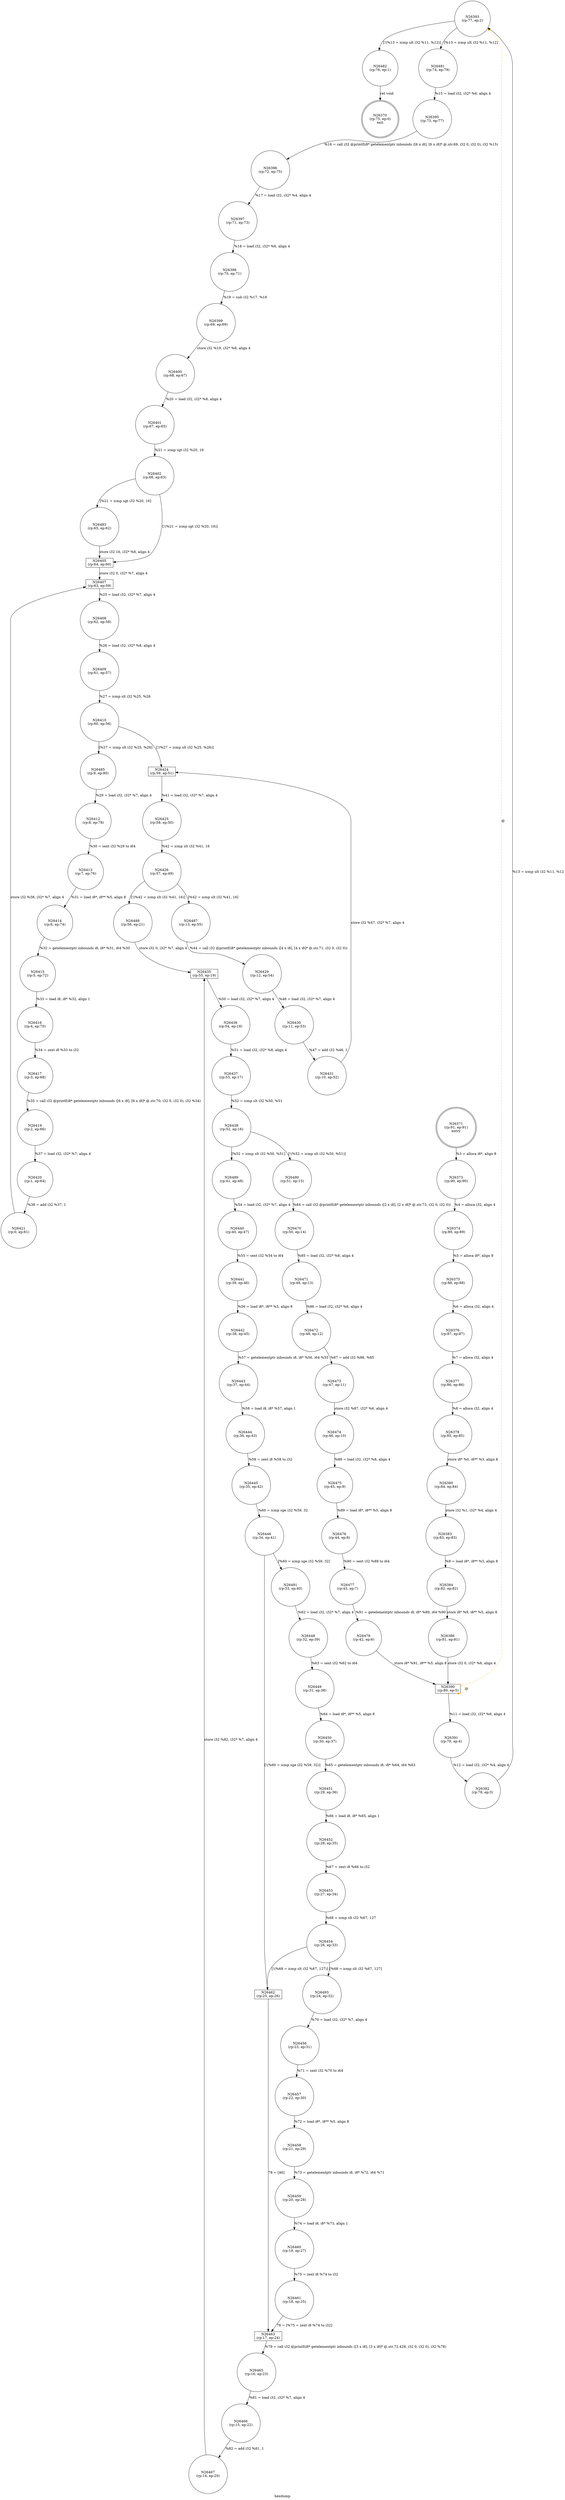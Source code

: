 digraph hexdump {
label="hexdump"
26370 [label="N26370\n(rp:75, ep:0)\nexit", shape="doublecircle"]
26371 [label="N26371\n(rp:91, ep:91)\nentry", shape="doublecircle"]
26371 -> 26373 [label="%3 = alloca i8*, align 8"]
26373 [label="N26373\n(rp:90, ep:90)", shape="circle"]
26373 -> 26374 [label="%4 = alloca i32, align 4"]
26374 [label="N26374\n(rp:89, ep:89)", shape="circle"]
26374 -> 26375 [label="%5 = alloca i8*, align 8"]
26375 [label="N26375\n(rp:88, ep:88)", shape="circle"]
26375 -> 26376 [label="%6 = alloca i32, align 4"]
26376 [label="N26376\n(rp:87, ep:87)", shape="circle"]
26376 -> 26377 [label="%7 = alloca i32, align 4"]
26377 [label="N26377\n(rp:86, ep:86)", shape="circle"]
26377 -> 26378 [label="%8 = alloca i32, align 4"]
26378 [label="N26378\n(rp:85, ep:85)", shape="circle"]
26378 -> 26380 [label="store i8* %0, i8** %3, align 8"]
26380 [label="N26380\n(rp:84, ep:84)", shape="circle"]
26380 -> 26383 [label="store i32 %1, i32* %4, align 4"]
26383 [label="N26383\n(rp:83, ep:83)", shape="circle"]
26383 -> 26384 [label="%9 = load i8*, i8** %3, align 8"]
26384 [label="N26384\n(rp:82, ep:82)", shape="circle"]
26384 -> 26386 [label="store i8* %9, i8** %5, align 8"]
26386 [label="N26386\n(rp:81, ep:81)", shape="circle"]
26386 -> 26390 [label="store i32 0, i32* %6, align 4"]
26390 [label="N26390\n(rp:80, ep:5)", shape="box"]
26390 -> 26391 [label="%11 = load i32, i32* %6, align 4"]
26390 -> 26390 [label="@", style="dashed", color="orange"]
26390 -> 26393 [label="@", style="dashed", color="orange"]
26391 [label="N26391\n(rp:79, ep:4)", shape="circle"]
26391 -> 26392 [label="%12 = load i32, i32* %4, align 4"]
26392 [label="N26392\n(rp:78, ep:3)", shape="circle"]
26392 -> 26393 [label="%13 = icmp ult i32 %11, %12"]
26393 [label="N26393\n(rp:77, ep:2)", shape="circle"]
26393 -> 26481 [label="[%13 = icmp ult i32 %11, %12]"]
26393 -> 26482 [label="[!(%13 = icmp ult i32 %11, %12)]"]
26395 [label="N26395\n(rp:73, ep:77)", shape="circle"]
26395 -> 26396 [label="%16 = call i32 @printf(i8* getelementptr inbounds ([6 x i8], [6 x i8]* @.str.69, i32 0, i32 0), i32 %15)"]
26396 [label="N26396\n(rp:72, ep:75)", shape="circle"]
26396 -> 26397 [label="%17 = load i32, i32* %4, align 4"]
26397 [label="N26397\n(rp:71, ep:73)", shape="circle"]
26397 -> 26398 [label="%18 = load i32, i32* %6, align 4"]
26398 [label="N26398\n(rp:70, ep:71)", shape="circle"]
26398 -> 26399 [label="%19 = sub i32 %17, %18"]
26399 [label="N26399\n(rp:69, ep:69)", shape="circle"]
26399 -> 26400 [label="store i32 %19, i32* %8, align 4"]
26400 [label="N26400\n(rp:68, ep:67)", shape="circle"]
26400 -> 26401 [label="%20 = load i32, i32* %8, align 4"]
26401 [label="N26401\n(rp:67, ep:65)", shape="circle"]
26401 -> 26402 [label="%21 = icmp sgt i32 %20, 16"]
26402 [label="N26402\n(rp:66, ep:63)", shape="circle"]
26402 -> 26483 [label="[%21 = icmp sgt i32 %20, 16]"]
26402 -> 26405 [label="[!(%21 = icmp sgt i32 %20, 16)]"]
26405 [label="N26405\n(rp:64, ep:60)", shape="box"]
26405 -> 26407 [label="store i32 0, i32* %7, align 4"]
26407 [label="N26407\n(rp:63, ep:59)", shape="box"]
26407 -> 26408 [label="%25 = load i32, i32* %7, align 4"]
26408 [label="N26408\n(rp:62, ep:58)", shape="circle"]
26408 -> 26409 [label="%26 = load i32, i32* %8, align 4"]
26409 [label="N26409\n(rp:61, ep:57)", shape="circle"]
26409 -> 26410 [label="%27 = icmp slt i32 %25, %26"]
26410 [label="N26410\n(rp:60, ep:56)", shape="circle"]
26410 -> 26485 [label="[%27 = icmp slt i32 %25, %26]"]
26410 -> 26424 [label="[!(%27 = icmp slt i32 %25, %26)]"]
26412 [label="N26412\n(rp:8, ep:78)", shape="circle"]
26412 -> 26413 [label="%30 = sext i32 %29 to i64"]
26413 [label="N26413\n(rp:7, ep:76)", shape="circle"]
26413 -> 26414 [label="%31 = load i8*, i8** %5, align 8"]
26414 [label="N26414\n(rp:6, ep:74)", shape="circle"]
26414 -> 26415 [label="%32 = getelementptr inbounds i8, i8* %31, i64 %30"]
26415 [label="N26415\n(rp:5, ep:72)", shape="circle"]
26415 -> 26416 [label="%33 = load i8, i8* %32, align 1"]
26416 [label="N26416\n(rp:4, ep:70)", shape="circle"]
26416 -> 26417 [label="%34 = zext i8 %33 to i32"]
26417 [label="N26417\n(rp:3, ep:68)", shape="circle"]
26417 -> 26419 [label="%35 = call i32 @printf(i8* getelementptr inbounds ([6 x i8], [6 x i8]* @.str.70, i32 0, i32 0), i32 %34)"]
26419 [label="N26419\n(rp:2, ep:66)", shape="circle"]
26419 -> 26420 [label="%37 = load i32, i32* %7, align 4"]
26420 [label="N26420\n(rp:1, ep:64)", shape="circle"]
26420 -> 26421 [label="%38 = add i32 %37, 1"]
26421 [label="N26421\n(rp:0, ep:61)", shape="circle"]
26421 -> 26407 [label="store i32 %38, i32* %7, align 4"]
26424 [label="N26424\n(rp:59, ep:51)", shape="box"]
26424 -> 26425 [label="%41 = load i32, i32* %7, align 4"]
26425 [label="N26425\n(rp:58, ep:50)", shape="circle"]
26425 -> 26426 [label="%42 = icmp slt i32 %41, 16"]
26426 [label="N26426\n(rp:57, ep:49)", shape="circle"]
26426 -> 26487 [label="[%42 = icmp slt i32 %41, 16]"]
26426 -> 26488 [label="[!(%42 = icmp slt i32 %41, 16)]"]
26429 [label="N26429\n(rp:12, ep:54)", shape="circle"]
26429 -> 26430 [label="%46 = load i32, i32* %7, align 4"]
26430 [label="N26430\n(rp:11, ep:53)", shape="circle"]
26430 -> 26431 [label="%47 = add i32 %46, 1"]
26431 [label="N26431\n(rp:10, ep:52)", shape="circle"]
26431 -> 26424 [label="store i32 %47, i32* %7, align 4"]
26435 [label="N26435\n(rp:55, ep:19)", shape="box"]
26435 -> 26436 [label="%50 = load i32, i32* %7, align 4"]
26436 [label="N26436\n(rp:54, ep:18)", shape="circle"]
26436 -> 26437 [label="%51 = load i32, i32* %8, align 4"]
26437 [label="N26437\n(rp:53, ep:17)", shape="circle"]
26437 -> 26438 [label="%52 = icmp slt i32 %50, %51"]
26438 [label="N26438\n(rp:52, ep:16)", shape="circle"]
26438 -> 26489 [label="[%52 = icmp slt i32 %50, %51]"]
26438 -> 26490 [label="[!(%52 = icmp slt i32 %50, %51)]"]
26440 [label="N26440\n(rp:40, ep:47)", shape="circle"]
26440 -> 26441 [label="%55 = sext i32 %54 to i64"]
26441 [label="N26441\n(rp:39, ep:46)", shape="circle"]
26441 -> 26442 [label="%56 = load i8*, i8** %5, align 8"]
26442 [label="N26442\n(rp:38, ep:45)", shape="circle"]
26442 -> 26443 [label="%57 = getelementptr inbounds i8, i8* %56, i64 %55"]
26443 [label="N26443\n(rp:37, ep:44)", shape="circle"]
26443 -> 26444 [label="%58 = load i8, i8* %57, align 1"]
26444 [label="N26444\n(rp:36, ep:43)", shape="circle"]
26444 -> 26445 [label="%59 = zext i8 %58 to i32"]
26445 [label="N26445\n(rp:35, ep:42)", shape="circle"]
26445 -> 26446 [label="%60 = icmp sge i32 %59, 32"]
26446 [label="N26446\n(rp:34, ep:41)", shape="circle"]
26446 -> 26491 [label="[%60 = icmp sge i32 %59, 32]"]
26446 -> 26462 [label="[!(%60 = icmp sge i32 %59, 32)]"]
26448 [label="N26448\n(rp:32, ep:39)", shape="circle"]
26448 -> 26449 [label="%63 = sext i32 %62 to i64"]
26449 [label="N26449\n(rp:31, ep:38)", shape="circle"]
26449 -> 26450 [label="%64 = load i8*, i8** %5, align 8"]
26450 [label="N26450\n(rp:30, ep:37)", shape="circle"]
26450 -> 26451 [label="%65 = getelementptr inbounds i8, i8* %64, i64 %63"]
26451 [label="N26451\n(rp:29, ep:36)", shape="circle"]
26451 -> 26452 [label="%66 = load i8, i8* %65, align 1"]
26452 [label="N26452\n(rp:28, ep:35)", shape="circle"]
26452 -> 26453 [label="%67 = zext i8 %66 to i32"]
26453 [label="N26453\n(rp:27, ep:34)", shape="circle"]
26453 -> 26454 [label="%68 = icmp slt i32 %67, 127"]
26454 [label="N26454\n(rp:26, ep:33)", shape="circle"]
26454 -> 26493 [label="[%68 = icmp slt i32 %67, 127]"]
26454 -> 26462 [label="[!(%68 = icmp slt i32 %67, 127)]"]
26456 [label="N26456\n(rp:23, ep:31)", shape="circle"]
26456 -> 26457 [label="%71 = sext i32 %70 to i64"]
26457 [label="N26457\n(rp:22, ep:30)", shape="circle"]
26457 -> 26458 [label="%72 = load i8*, i8** %5, align 8"]
26458 [label="N26458\n(rp:21, ep:29)", shape="circle"]
26458 -> 26459 [label="%73 = getelementptr inbounds i8, i8* %72, i64 %71"]
26459 [label="N26459\n(rp:20, ep:28)", shape="circle"]
26459 -> 26460 [label="%74 = load i8, i8* %73, align 1"]
26460 [label="N26460\n(rp:19, ep:27)", shape="circle"]
26460 -> 26461 [label="%75 = zext i8 %74 to i32"]
26461 [label="N26461\n(rp:18, ep:25)", shape="circle"]
26461 -> 26463 [label="78 = [%75 = zext i8 %74 to i32]"]
26462 [label="N26462\n(rp:25, ep:26)", shape="box"]
26462 -> 26463 [label="78 = [46]"]
26463 [label="N26463\n(rp:17, ep:24)", shape="box"]
26463 -> 26465 [label="%79 = call i32 @printf(i8* getelementptr inbounds ([3 x i8], [3 x i8]* @.str.72.428, i32 0, i32 0), i32 %78)"]
26465 [label="N26465\n(rp:16, ep:23)", shape="circle"]
26465 -> 26466 [label="%81 = load i32, i32* %7, align 4"]
26466 [label="N26466\n(rp:15, ep:22)", shape="circle"]
26466 -> 26467 [label="%82 = add i32 %81, 1"]
26467 [label="N26467\n(rp:14, ep:20)", shape="circle"]
26467 -> 26435 [label="store i32 %82, i32* %7, align 4"]
26470 [label="N26470\n(rp:50, ep:14)", shape="circle"]
26470 -> 26471 [label="%85 = load i32, i32* %8, align 4"]
26471 [label="N26471\n(rp:49, ep:13)", shape="circle"]
26471 -> 26472 [label="%86 = load i32, i32* %6, align 4"]
26472 [label="N26472\n(rp:48, ep:12)", shape="circle"]
26472 -> 26473 [label="%87 = add i32 %86, %85"]
26473 [label="N26473\n(rp:47, ep:11)", shape="circle"]
26473 -> 26474 [label="store i32 %87, i32* %6, align 4"]
26474 [label="N26474\n(rp:46, ep:10)", shape="circle"]
26474 -> 26475 [label="%88 = load i32, i32* %8, align 4"]
26475 [label="N26475\n(rp:45, ep:9)", shape="circle"]
26475 -> 26476 [label="%89 = load i8*, i8** %5, align 8"]
26476 [label="N26476\n(rp:44, ep:8)", shape="circle"]
26476 -> 26477 [label="%90 = sext i32 %88 to i64"]
26477 [label="N26477\n(rp:43, ep:7)", shape="circle"]
26477 -> 26478 [label="%91 = getelementptr inbounds i8, i8* %89, i64 %90"]
26478 [label="N26478\n(rp:42, ep:6)", shape="circle"]
26478 -> 26390 [label="store i8* %91, i8** %5, align 8"]
26481 [label="N26481\n(rp:74, ep:79)", shape="circle"]
26481 -> 26395 [label="%15 = load i32, i32* %6, align 4"]
26482 [label="N26482\n(rp:76, ep:1)", shape="circle"]
26482 -> 26370 [label="ret void"]
26483 [label="N26483\n(rp:65, ep:62)", shape="circle"]
26483 -> 26405 [label="store i32 16, i32* %8, align 4"]
26485 [label="N26485\n(rp:9, ep:80)", shape="circle"]
26485 -> 26412 [label="%29 = load i32, i32* %7, align 4"]
26487 [label="N26487\n(rp:13, ep:55)", shape="circle"]
26487 -> 26429 [label="%44 = call i32 @printf(i8* getelementptr inbounds ([4 x i8], [4 x i8]* @.str.71, i32 0, i32 0))"]
26488 [label="N26488\n(rp:56, ep:21)", shape="circle"]
26488 -> 26435 [label="store i32 0, i32* %7, align 4"]
26489 [label="N26489\n(rp:41, ep:48)", shape="circle"]
26489 -> 26440 [label="%54 = load i32, i32* %7, align 4"]
26490 [label="N26490\n(rp:51, ep:15)", shape="circle"]
26490 -> 26470 [label="%84 = call i32 @printf(i8* getelementptr inbounds ([2 x i8], [2 x i8]* @.str.73, i32 0, i32 0))"]
26491 [label="N26491\n(rp:33, ep:40)", shape="circle"]
26491 -> 26448 [label="%62 = load i32, i32* %7, align 4"]
26493 [label="N26493\n(rp:24, ep:32)", shape="circle"]
26493 -> 26456 [label="%70 = load i32, i32* %7, align 4"]
}
